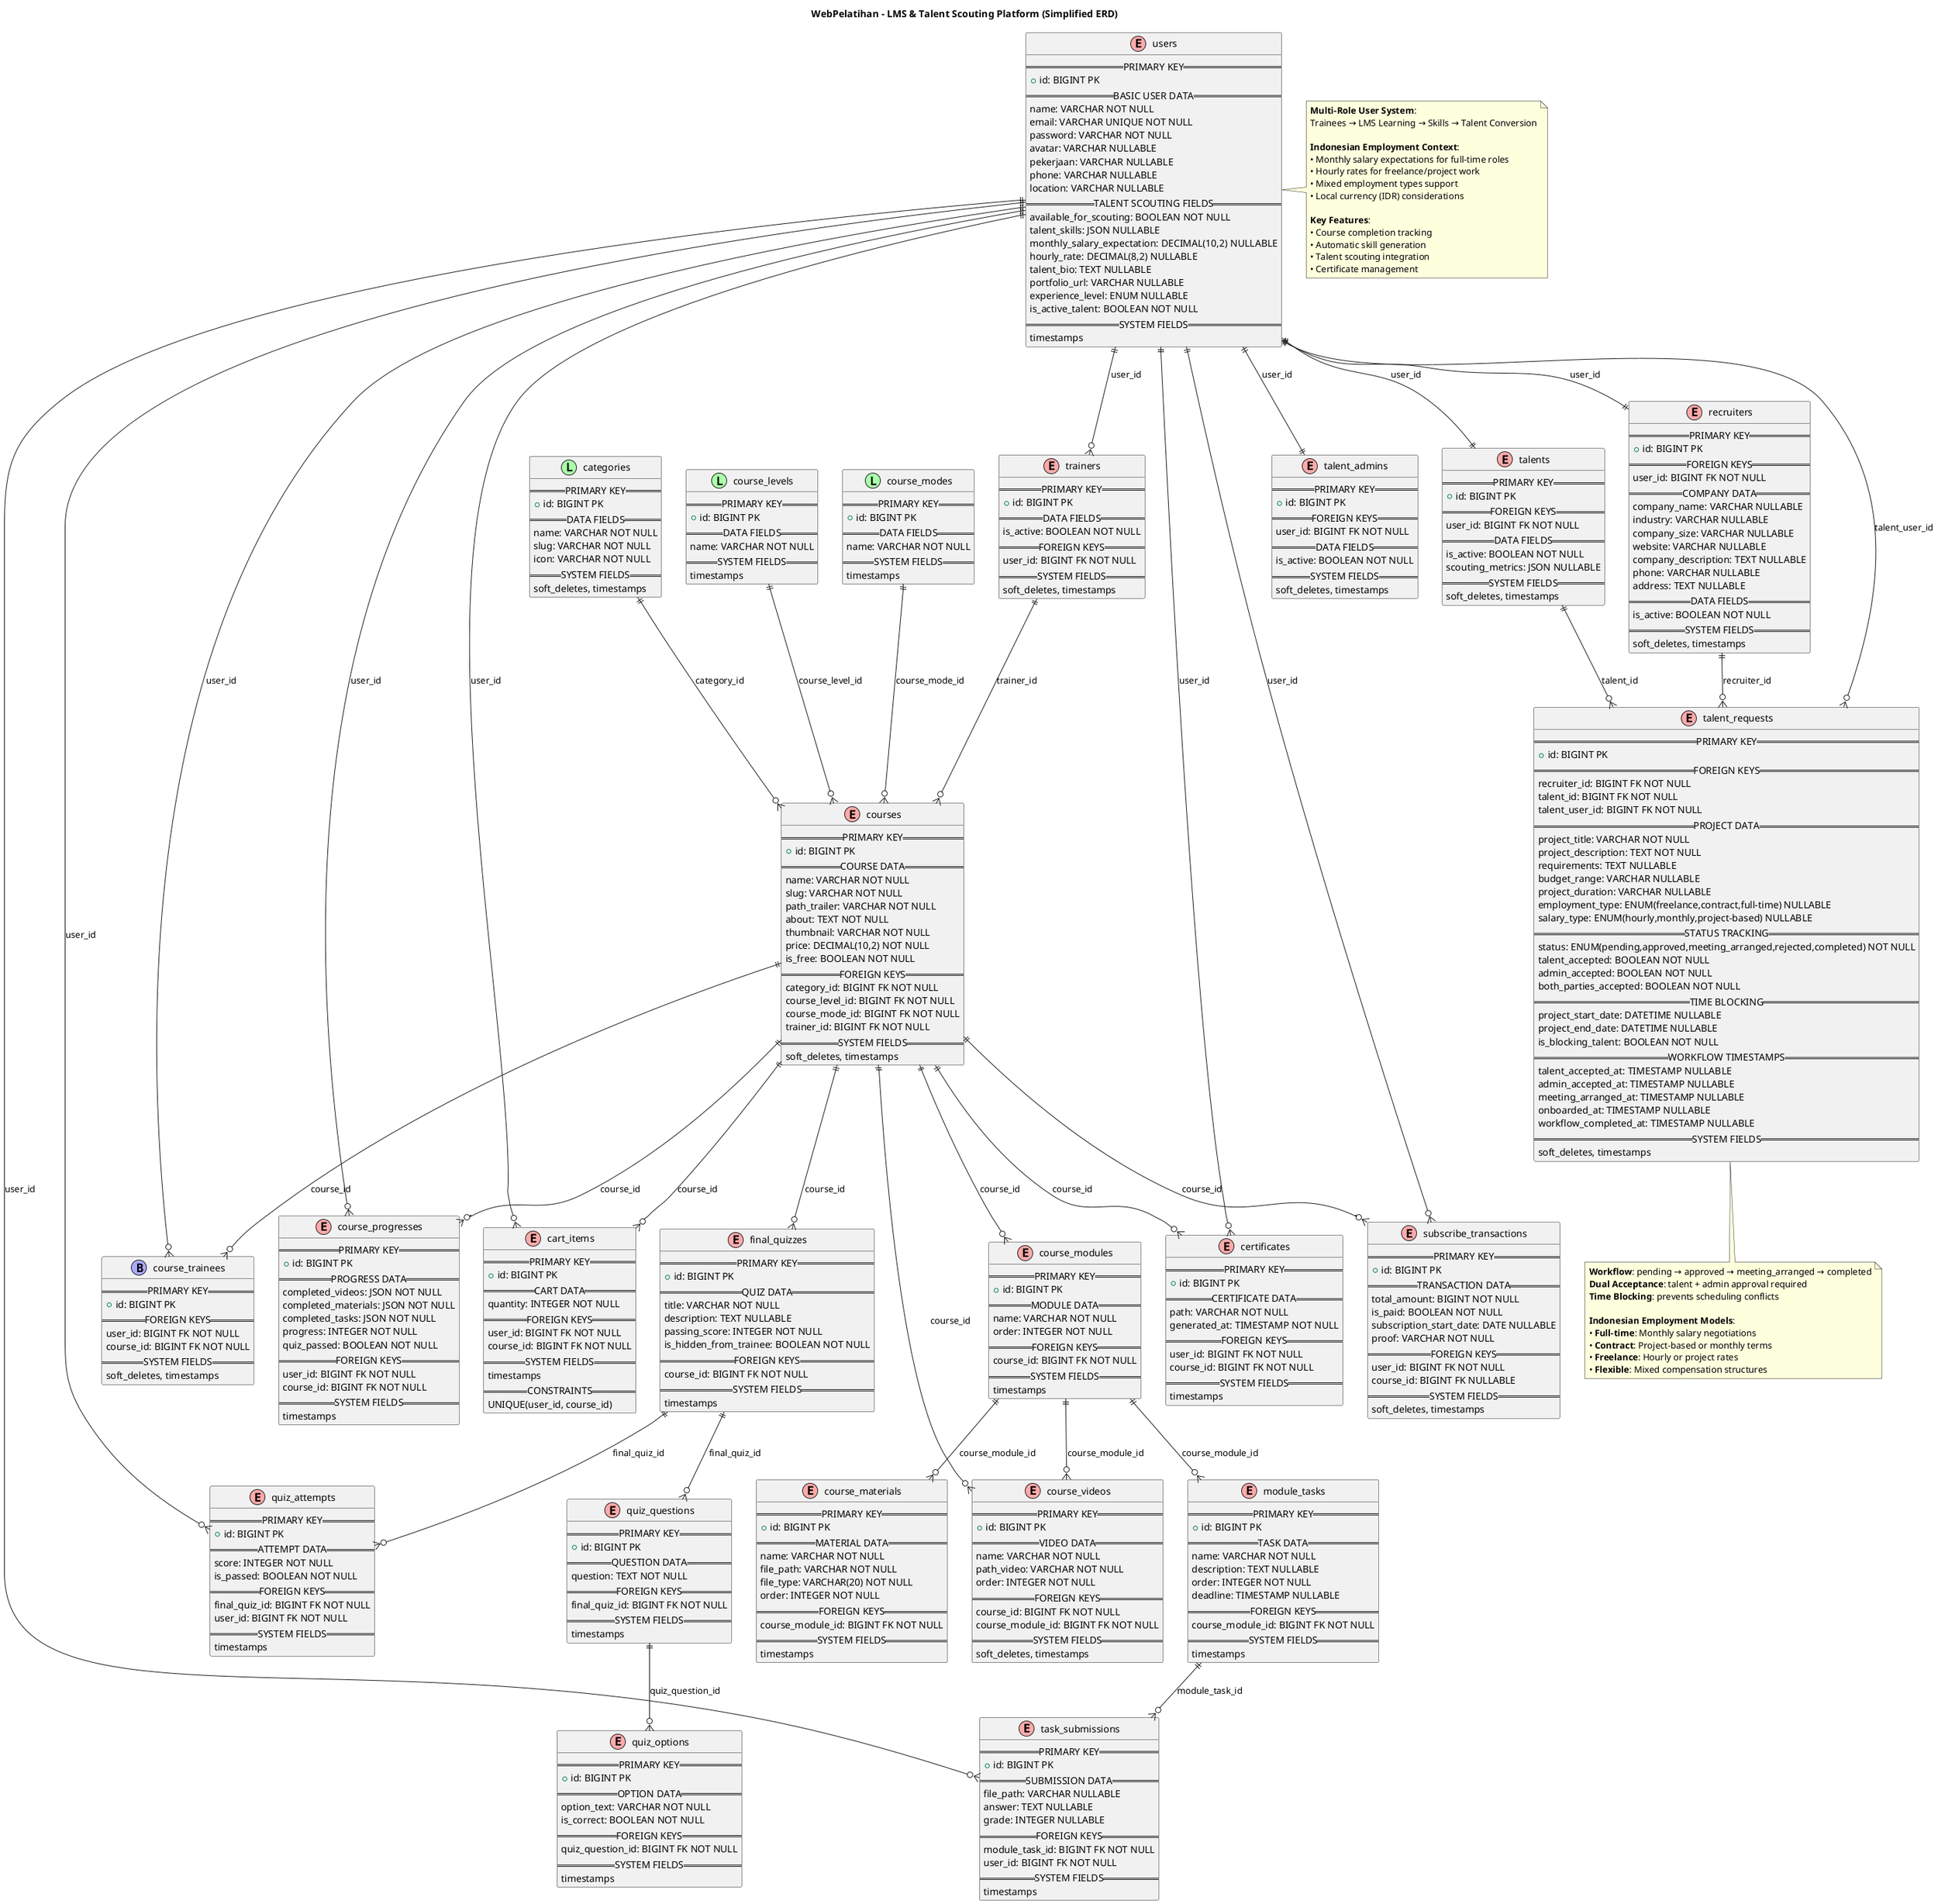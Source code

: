 @startuml WebPelatihan_ERD_Simplified
!define ENTITY(x) class x << (E,#FFAAAA) >>
!define LOOKUP(x) class x << (L,#AAFFAA) >>
!define BRIDGE(x) class x << (B,#AAAAFF) >>

title WebPelatihan - LMS & Talent Scouting Platform (Simplified ERD)

' Core User Management
ENTITY(users) {
  == PRIMARY KEY ==
  +id: BIGINT PK
  == BASIC USER DATA ==
  name: VARCHAR NOT NULL
  email: VARCHAR UNIQUE NOT NULL
  password: VARCHAR NOT NULL
  avatar: VARCHAR NULLABLE
  pekerjaan: VARCHAR NULLABLE
  phone: VARCHAR NULLABLE
  location: VARCHAR NULLABLE
  == TALENT SCOUTING FIELDS ==
  available_for_scouting: BOOLEAN NOT NULL
  talent_skills: JSON NULLABLE
  monthly_salary_expectation: DECIMAL(10,2) NULLABLE
  hourly_rate: DECIMAL(8,2) NULLABLE
  talent_bio: TEXT NULLABLE
  portfolio_url: VARCHAR NULLABLE
  experience_level: ENUM NULLABLE
  is_active_talent: BOOLEAN NOT NULL
  == SYSTEM FIELDS ==
  timestamps
}

' LMS Core Entities
LOOKUP(categories) {
  == PRIMARY KEY ==
  +id: BIGINT PK
  == DATA FIELDS ==
  name: VARCHAR NOT NULL
  slug: VARCHAR NOT NULL
  icon: VARCHAR NOT NULL
  == SYSTEM FIELDS ==
  soft_deletes, timestamps
}

LOOKUP(course_levels) {
  == PRIMARY KEY ==
  +id: BIGINT PK
  == DATA FIELDS ==
  name: VARCHAR NOT NULL
  == SYSTEM FIELDS ==
  timestamps
}

LOOKUP(course_modes) {
  == PRIMARY KEY ==
  +id: BIGINT PK
  == DATA FIELDS ==
  name: VARCHAR NOT NULL
  == SYSTEM FIELDS ==
  timestamps
}

ENTITY(trainers) {
  == PRIMARY KEY ==
  +id: BIGINT PK
  == DATA FIELDS ==
  is_active: BOOLEAN NOT NULL
  == FOREIGN KEYS ==
  user_id: BIGINT FK NOT NULL
  == SYSTEM FIELDS ==
  soft_deletes, timestamps
}

ENTITY(courses) {
  == PRIMARY KEY ==
  +id: BIGINT PK
  == COURSE DATA ==
  name: VARCHAR NOT NULL
  slug: VARCHAR NOT NULL
  path_trailer: VARCHAR NOT NULL
  about: TEXT NOT NULL
  thumbnail: VARCHAR NOT NULL
  price: DECIMAL(10,2) NOT NULL
  is_free: BOOLEAN NOT NULL
  == FOREIGN KEYS ==
  category_id: BIGINT FK NOT NULL
  course_level_id: BIGINT FK NOT NULL
  course_mode_id: BIGINT FK NOT NULL
  trainer_id: BIGINT FK NOT NULL
  == SYSTEM FIELDS ==
  soft_deletes, timestamps
}

ENTITY(course_modules) {
  == PRIMARY KEY ==
  +id: BIGINT PK
  == MODULE DATA ==
  name: VARCHAR NOT NULL
  order: INTEGER NOT NULL
  == FOREIGN KEYS ==
  course_id: BIGINT FK NOT NULL
  == SYSTEM FIELDS ==
  timestamps
}

ENTITY(course_videos) {
  == PRIMARY KEY ==
  +id: BIGINT PK
  == VIDEO DATA ==
  name: VARCHAR NOT NULL
  path_video: VARCHAR NOT NULL
  order: INTEGER NOT NULL
  == FOREIGN KEYS ==
  course_id: BIGINT FK NOT NULL
  course_module_id: BIGINT FK NOT NULL
  == SYSTEM FIELDS ==
  soft_deletes, timestamps
}

ENTITY(course_materials) {
  == PRIMARY KEY ==
  +id: BIGINT PK
  == MATERIAL DATA ==
  name: VARCHAR NOT NULL
  file_path: VARCHAR NOT NULL
  file_type: VARCHAR(20) NOT NULL
  order: INTEGER NOT NULL
  == FOREIGN KEYS ==
  course_module_id: BIGINT FK NOT NULL
  == SYSTEM FIELDS ==
  timestamps
}

ENTITY(module_tasks) {
  == PRIMARY KEY ==
  +id: BIGINT PK
  == TASK DATA ==
  name: VARCHAR NOT NULL
  description: TEXT NULLABLE
  order: INTEGER NOT NULL
  deadline: TIMESTAMP NULLABLE
  == FOREIGN KEYS ==
  course_module_id: BIGINT FK NOT NULL
  == SYSTEM FIELDS ==
  timestamps
}

' Student Progress & Assessment
BRIDGE(course_trainees) {
  == PRIMARY KEY ==
  +id: BIGINT PK
  == FOREIGN KEYS ==
  user_id: BIGINT FK NOT NULL
  course_id: BIGINT FK NOT NULL
  == SYSTEM FIELDS ==
  soft_deletes, timestamps
}

ENTITY(course_progresses) {
  == PRIMARY KEY ==
  +id: BIGINT PK
  == PROGRESS DATA ==
  completed_videos: JSON NOT NULL
  completed_materials: JSON NOT NULL
  completed_tasks: JSON NOT NULL
  progress: INTEGER NOT NULL
  quiz_passed: BOOLEAN NOT NULL
  == FOREIGN KEYS ==
  user_id: BIGINT FK NOT NULL
  course_id: BIGINT FK NOT NULL
  == SYSTEM FIELDS ==
  timestamps
}

ENTITY(task_submissions) {
  == PRIMARY KEY ==
  +id: BIGINT PK
  == SUBMISSION DATA ==
  file_path: VARCHAR NULLABLE
  answer: TEXT NULLABLE
  grade: INTEGER NULLABLE
  == FOREIGN KEYS ==
  module_task_id: BIGINT FK NOT NULL
  user_id: BIGINT FK NOT NULL
  == SYSTEM FIELDS ==
  timestamps
}

ENTITY(certificates) {
  == PRIMARY KEY ==
  +id: BIGINT PK
  == CERTIFICATE DATA ==
  path: VARCHAR NOT NULL
  generated_at: TIMESTAMP NOT NULL
  == FOREIGN KEYS ==
  user_id: BIGINT FK NOT NULL
  course_id: BIGINT FK NOT NULL
  == SYSTEM FIELDS ==
  timestamps
}

' Quiz System
ENTITY(final_quizzes) {
  == PRIMARY KEY ==
  +id: BIGINT PK
  == QUIZ DATA ==
  title: VARCHAR NOT NULL
  description: TEXT NULLABLE
  passing_score: INTEGER NOT NULL
  is_hidden_from_trainee: BOOLEAN NOT NULL
  == FOREIGN KEYS ==
  course_id: BIGINT FK NOT NULL
  == SYSTEM FIELDS ==
  timestamps
}

ENTITY(quiz_questions) {
  == PRIMARY KEY ==
  +id: BIGINT PK
  == QUESTION DATA ==
  question: TEXT NOT NULL
  == FOREIGN KEYS ==
  final_quiz_id: BIGINT FK NOT NULL
  == SYSTEM FIELDS ==
  timestamps
}

ENTITY(quiz_options) {
  == PRIMARY KEY ==
  +id: BIGINT PK
  == OPTION DATA ==
  option_text: VARCHAR NOT NULL
  is_correct: BOOLEAN NOT NULL
  == FOREIGN KEYS ==
  quiz_question_id: BIGINT FK NOT NULL
  == SYSTEM FIELDS ==
  timestamps
}

ENTITY(quiz_attempts) {
  == PRIMARY KEY ==
  +id: BIGINT PK
  == ATTEMPT DATA ==
  score: INTEGER NOT NULL
  is_passed: BOOLEAN NOT NULL
  == FOREIGN KEYS ==
  final_quiz_id: BIGINT FK NOT NULL
  user_id: BIGINT FK NOT NULL
  == SYSTEM FIELDS ==
  timestamps
}

' E-commerce
ENTITY(cart_items) {
  == PRIMARY KEY ==
  +id: BIGINT PK
  == CART DATA ==
  quantity: INTEGER NOT NULL
  == FOREIGN KEYS ==
  user_id: BIGINT FK NOT NULL
  course_id: BIGINT FK NOT NULL
  == SYSTEM FIELDS ==
  timestamps
  == CONSTRAINTS ==
  UNIQUE(user_id, course_id)
}

ENTITY(subscribe_transactions) {
  == PRIMARY KEY ==
  +id: BIGINT PK
  == TRANSACTION DATA ==
  total_amount: BIGINT NOT NULL
  is_paid: BOOLEAN NOT NULL
  subscription_start_date: DATE NULLABLE
  proof: VARCHAR NOT NULL
  == FOREIGN KEYS ==
  user_id: BIGINT FK NOT NULL
  course_id: BIGINT FK NULLABLE
  == SYSTEM FIELDS ==
  soft_deletes, timestamps
}

' Talent Scouting System
ENTITY(talent_admins) {
  == PRIMARY KEY ==
  +id: BIGINT PK
  == FOREIGN KEYS ==
  user_id: BIGINT FK NOT NULL
  == DATA FIELDS ==
  is_active: BOOLEAN NOT NULL
  == SYSTEM FIELDS ==
  soft_deletes, timestamps
}

ENTITY(talents) {
  == PRIMARY KEY ==
  +id: BIGINT PK
  == FOREIGN KEYS ==
  user_id: BIGINT FK NOT NULL
  == DATA FIELDS ==
  is_active: BOOLEAN NOT NULL
  scouting_metrics: JSON NULLABLE
  == SYSTEM FIELDS ==
  soft_deletes, timestamps
}

ENTITY(recruiters) {
  == PRIMARY KEY ==
  +id: BIGINT PK
  == FOREIGN KEYS ==
  user_id: BIGINT FK NOT NULL
  == COMPANY DATA ==
  company_name: VARCHAR NULLABLE
  industry: VARCHAR NULLABLE
  company_size: VARCHAR NULLABLE
  website: VARCHAR NULLABLE
  company_description: TEXT NULLABLE
  phone: VARCHAR NULLABLE
  address: TEXT NULLABLE
  == DATA FIELDS ==
  is_active: BOOLEAN NOT NULL
  == SYSTEM FIELDS ==
  soft_deletes, timestamps
}

ENTITY(talent_requests) {
  == PRIMARY KEY ==
  +id: BIGINT PK
  == FOREIGN KEYS ==
  recruiter_id: BIGINT FK NOT NULL
  talent_id: BIGINT FK NOT NULL
  talent_user_id: BIGINT FK NOT NULL
  == PROJECT DATA ==
  project_title: VARCHAR NOT NULL
  project_description: TEXT NOT NULL
  requirements: TEXT NULLABLE
  budget_range: VARCHAR NULLABLE
  project_duration: VARCHAR NULLABLE
  employment_type: ENUM(freelance,contract,full-time) NULLABLE
  salary_type: ENUM(hourly,monthly,project-based) NULLABLE
  == STATUS TRACKING ==
  status: ENUM(pending,approved,meeting_arranged,rejected,completed) NOT NULL
  talent_accepted: BOOLEAN NOT NULL
  admin_accepted: BOOLEAN NOT NULL
  both_parties_accepted: BOOLEAN NOT NULL
  == TIME BLOCKING ==
  project_start_date: DATETIME NULLABLE
  project_end_date: DATETIME NULLABLE
  is_blocking_talent: BOOLEAN NOT NULL
  == WORKFLOW TIMESTAMPS ==
  talent_accepted_at: TIMESTAMP NULLABLE
  admin_accepted_at: TIMESTAMP NULLABLE
  meeting_arranged_at: TIMESTAMP NULLABLE
  onboarded_at: TIMESTAMP NULLABLE
  workflow_completed_at: TIMESTAMP NULLABLE
  == SYSTEM FIELDS ==
  soft_deletes, timestamps
}

' ===== RELATIONSHIPS =====

' LMS Core Relationships
users ||--o{ trainers : "user_id"
categories ||--o{ courses : "category_id"
course_levels ||--o{ courses : "course_level_id"
course_modes ||--o{ courses : "course_mode_id"
trainers ||--o{ courses : "trainer_id"

' Course Structure
courses ||--o{ course_modules : "course_id"
courses ||--o{ course_videos : "course_id"
course_modules ||--o{ course_videos : "course_module_id"
course_modules ||--o{ course_materials : "course_module_id"
course_modules ||--o{ module_tasks : "course_module_id"

' Student Progress & Assessment
users ||--o{ course_trainees : "user_id"
courses ||--o{ course_trainees : "course_id"
users ||--o{ course_progresses : "user_id"
courses ||--o{ course_progresses : "course_id"
users ||--o{ task_submissions : "user_id"
module_tasks ||--o{ task_submissions : "module_task_id"
users ||--o{ certificates : "user_id"
courses ||--o{ certificates : "course_id"

' Quiz System
courses ||--o{ final_quizzes : "course_id"
final_quizzes ||--o{ quiz_questions : "final_quiz_id"
quiz_questions ||--o{ quiz_options : "quiz_question_id"
final_quizzes ||--o{ quiz_attempts : "final_quiz_id"
users ||--o{ quiz_attempts : "user_id"

' E-commerce
users ||--o{ cart_items : "user_id"
courses ||--o{ cart_items : "course_id"
users ||--o{ subscribe_transactions : "user_id"
courses ||--o{ subscribe_transactions : "course_id"

' Talent Scouting System
users ||--|| talent_admins : "user_id"
users ||--|| talents : "user_id"
users ||--|| recruiters : "user_id"
recruiters ||--o{ talent_requests : "recruiter_id"
talents ||--o{ talent_requests : "talent_id"
users ||--o{ talent_requests : "talent_user_id"

note right of users
  **Multi-Role User System**:
  Trainees → LMS Learning → Skills → Talent Conversion

  **Indonesian Employment Context**:
  • Monthly salary expectations for full-time roles
  • Hourly rates for freelance/project work
  • Mixed employment types support
  • Local currency (IDR) considerations

  **Key Features**:
  • Course completion tracking
  • Automatic skill generation
  • Talent scouting integration
  • Certificate management
end note

note bottom of talent_requests
  **Workflow**: pending → approved → meeting_arranged → completed
  **Dual Acceptance**: talent + admin approval required
  **Time Blocking**: prevents scheduling conflicts

  **Indonesian Employment Models**:
  • **Full-time**: Monthly salary negotiations
  • **Contract**: Project-based or monthly terms
  • **Freelance**: Hourly or project rates
  • **Flexible**: Mixed compensation structures
end note

@enduml
